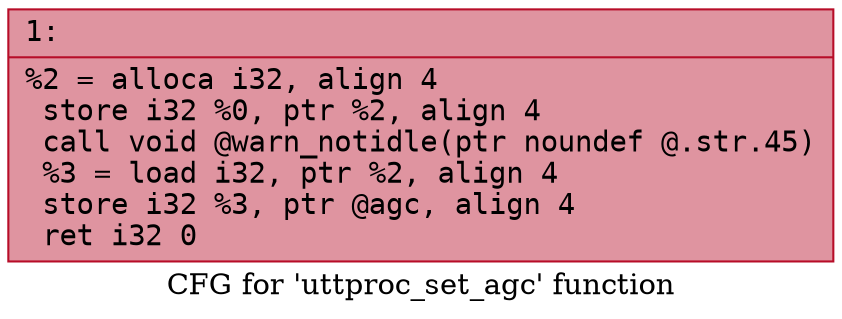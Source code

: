 digraph "CFG for 'uttproc_set_agc' function" {
	label="CFG for 'uttproc_set_agc' function";

	Node0x6000008a1a40 [shape=record,color="#b70d28ff", style=filled, fillcolor="#b70d2870" fontname="Courier",label="{1:\l|  %2 = alloca i32, align 4\l  store i32 %0, ptr %2, align 4\l  call void @warn_notidle(ptr noundef @.str.45)\l  %3 = load i32, ptr %2, align 4\l  store i32 %3, ptr @agc, align 4\l  ret i32 0\l}"];
}
